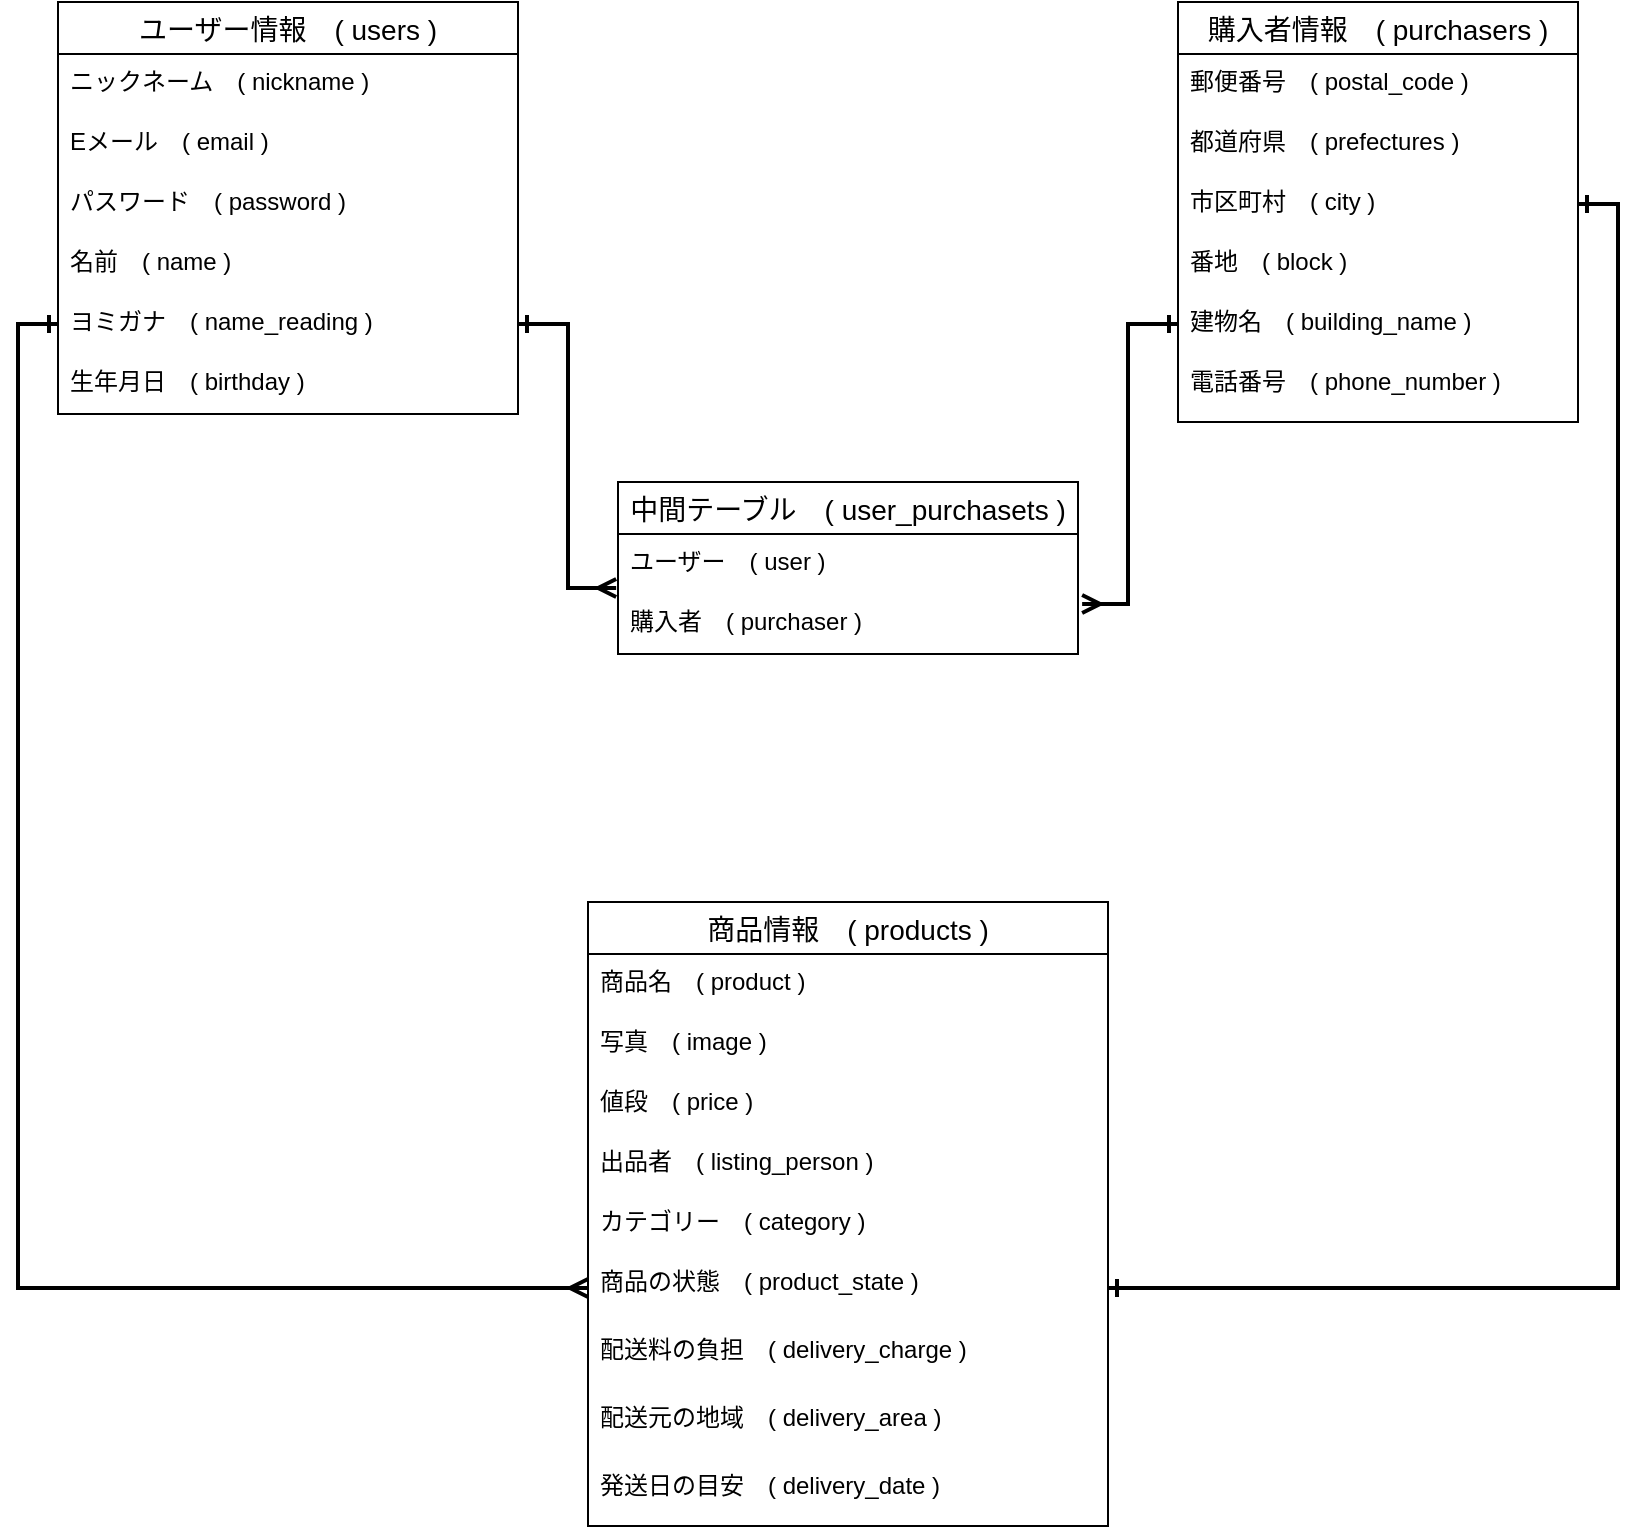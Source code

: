 <mxfile>
    <diagram id="LTrH68z4o0gROqTsFB9W" name="ページ1">
        <mxGraphModel dx="128" dy="777" grid="1" gridSize="10" guides="1" tooltips="1" connect="1" arrows="1" fold="1" page="1" pageScale="1" pageWidth="827" pageHeight="1169" math="0" shadow="0">
            <root>
                <mxCell id="0"/>
                <mxCell id="1" parent="0"/>
                <mxCell id="10" value="購入者情報　( purchasers )" style="swimlane;fontStyle=0;childLayout=stackLayout;horizontal=1;startSize=26;horizontalStack=0;resizeParent=1;resizeParentMax=0;resizeLast=0;collapsible=1;marginBottom=0;align=center;fontSize=14;" parent="1" vertex="1">
                    <mxGeometry x="600" y="20" width="200" height="210" as="geometry"/>
                </mxCell>
                <mxCell id="11" value="郵便番号　( postal_code )" style="text;strokeColor=none;fillColor=none;spacingLeft=4;spacingRight=4;overflow=hidden;rotatable=0;points=[[0,0.5],[1,0.5]];portConstraint=eastwest;fontSize=12;" parent="10" vertex="1">
                    <mxGeometry y="26" width="200" height="30" as="geometry"/>
                </mxCell>
                <mxCell id="12" value="都道府県　( prefectures )" style="text;strokeColor=none;fillColor=none;spacingLeft=4;spacingRight=4;overflow=hidden;rotatable=0;points=[[0,0.5],[1,0.5]];portConstraint=eastwest;fontSize=12;" parent="10" vertex="1">
                    <mxGeometry y="56" width="200" height="30" as="geometry"/>
                </mxCell>
                <mxCell id="19" value="市区町村　( city )" style="text;strokeColor=none;fillColor=none;spacingLeft=4;spacingRight=4;overflow=hidden;rotatable=0;points=[[0,0.5],[1,0.5]];portConstraint=eastwest;fontSize=12;" parent="10" vertex="1">
                    <mxGeometry y="86" width="200" height="30" as="geometry"/>
                </mxCell>
                <mxCell id="20" value="番地　( block )" style="text;strokeColor=none;fillColor=none;spacingLeft=4;spacingRight=4;overflow=hidden;rotatable=0;points=[[0,0.5],[1,0.5]];portConstraint=eastwest;fontSize=12;" parent="10" vertex="1">
                    <mxGeometry y="116" width="200" height="30" as="geometry"/>
                </mxCell>
                <mxCell id="21" value="建物名　( building_name )" style="text;strokeColor=none;fillColor=none;spacingLeft=4;spacingRight=4;overflow=hidden;rotatable=0;points=[[0,0.5],[1,0.5]];portConstraint=eastwest;fontSize=12;" parent="10" vertex="1">
                    <mxGeometry y="146" width="200" height="30" as="geometry"/>
                </mxCell>
                <mxCell id="18" value="電話番号　( phone_number )" style="text;strokeColor=none;fillColor=none;spacingLeft=4;spacingRight=4;overflow=hidden;rotatable=0;points=[[0,0.5],[1,0.5]];portConstraint=eastwest;fontSize=12;" parent="10" vertex="1">
                    <mxGeometry y="176" width="200" height="34" as="geometry"/>
                </mxCell>
                <mxCell id="22" value="商品情報　( products )" style="swimlane;fontStyle=0;childLayout=stackLayout;horizontal=1;startSize=26;horizontalStack=0;resizeParent=1;resizeParentMax=0;resizeLast=0;collapsible=1;marginBottom=0;align=center;fontSize=14;" parent="1" vertex="1">
                    <mxGeometry x="305" y="470" width="260" height="312" as="geometry"/>
                </mxCell>
                <mxCell id="23" value="商品名　( product )" style="text;strokeColor=none;fillColor=none;spacingLeft=4;spacingRight=4;overflow=hidden;rotatable=0;points=[[0,0.5],[1,0.5]];portConstraint=eastwest;fontSize=12;" parent="22" vertex="1">
                    <mxGeometry y="26" width="260" height="30" as="geometry"/>
                </mxCell>
                <mxCell id="24" value="写真　( image )" style="text;strokeColor=none;fillColor=none;spacingLeft=4;spacingRight=4;overflow=hidden;rotatable=0;points=[[0,0.5],[1,0.5]];portConstraint=eastwest;fontSize=12;" parent="22" vertex="1">
                    <mxGeometry y="56" width="260" height="30" as="geometry"/>
                </mxCell>
                <mxCell id="25" value="値段　( price )" style="text;strokeColor=none;fillColor=none;spacingLeft=4;spacingRight=4;overflow=hidden;rotatable=0;points=[[0,0.5],[1,0.5]];portConstraint=eastwest;fontSize=12;" parent="22" vertex="1">
                    <mxGeometry y="86" width="260" height="30" as="geometry"/>
                </mxCell>
                <mxCell id="26" value="出品者　( listing_person )" style="text;strokeColor=none;fillColor=none;spacingLeft=4;spacingRight=4;overflow=hidden;rotatable=0;points=[[0,0.5],[1,0.5]];portConstraint=eastwest;fontSize=12;" parent="22" vertex="1">
                    <mxGeometry y="116" width="260" height="30" as="geometry"/>
                </mxCell>
                <mxCell id="27" value="カテゴリー　( category )" style="text;strokeColor=none;fillColor=none;spacingLeft=4;spacingRight=4;overflow=hidden;rotatable=0;points=[[0,0.5],[1,0.5]];portConstraint=eastwest;fontSize=12;" parent="22" vertex="1">
                    <mxGeometry y="146" width="260" height="30" as="geometry"/>
                </mxCell>
                <mxCell id="28" value="商品の状態　( product_state )" style="text;strokeColor=none;fillColor=none;spacingLeft=4;spacingRight=4;overflow=hidden;rotatable=0;points=[[0,0.5],[1,0.5]];portConstraint=eastwest;fontSize=12;" parent="22" vertex="1">
                    <mxGeometry y="176" width="260" height="34" as="geometry"/>
                </mxCell>
                <mxCell id="29" value="配送料の負担　( delivery_charge )" style="text;strokeColor=none;fillColor=none;spacingLeft=4;spacingRight=4;overflow=hidden;rotatable=0;points=[[0,0.5],[1,0.5]];portConstraint=eastwest;fontSize=12;" parent="22" vertex="1">
                    <mxGeometry y="210" width="260" height="34" as="geometry"/>
                </mxCell>
                <mxCell id="30" value="配送元の地域　( delivery_area )" style="text;strokeColor=none;fillColor=none;spacingLeft=4;spacingRight=4;overflow=hidden;rotatable=0;points=[[0,0.5],[1,0.5]];portConstraint=eastwest;fontSize=12;" parent="22" vertex="1">
                    <mxGeometry y="244" width="260" height="34" as="geometry"/>
                </mxCell>
                <mxCell id="31" value="発送日の目安　( delivery_date )" style="text;strokeColor=none;fillColor=none;spacingLeft=4;spacingRight=4;overflow=hidden;rotatable=0;points=[[0,0.5],[1,0.5]];portConstraint=eastwest;fontSize=12;" parent="22" vertex="1">
                    <mxGeometry y="278" width="260" height="34" as="geometry"/>
                </mxCell>
                <mxCell id="50" style="edgeStyle=orthogonalEdgeStyle;rounded=0;orthogonalLoop=1;jettySize=auto;html=1;exitX=1;exitY=0.5;exitDx=0;exitDy=0;" parent="22" source="26" target="26" edge="1">
                    <mxGeometry relative="1" as="geometry"/>
                </mxCell>
                <mxCell id="32" value="ユーザー情報　( users )" style="swimlane;fontStyle=0;childLayout=stackLayout;horizontal=1;startSize=26;horizontalStack=0;resizeParent=1;resizeParentMax=0;resizeLast=0;collapsible=1;marginBottom=0;align=center;fontSize=14;" parent="1" vertex="1">
                    <mxGeometry x="40" y="20" width="230" height="206" as="geometry"/>
                </mxCell>
                <mxCell id="33" value="ニックネーム　( nickname )" style="text;strokeColor=none;fillColor=none;spacingLeft=4;spacingRight=4;overflow=hidden;rotatable=0;points=[[0,0.5],[1,0.5]];portConstraint=eastwest;fontSize=12;" parent="32" vertex="1">
                    <mxGeometry y="26" width="230" height="30" as="geometry"/>
                </mxCell>
                <mxCell id="34" value="Eメール　( email )" style="text;strokeColor=none;fillColor=none;spacingLeft=4;spacingRight=4;overflow=hidden;rotatable=0;points=[[0,0.5],[1,0.5]];portConstraint=eastwest;fontSize=12;" parent="32" vertex="1">
                    <mxGeometry y="56" width="230" height="30" as="geometry"/>
                </mxCell>
                <mxCell id="35" value="パスワード　( password )" style="text;strokeColor=none;fillColor=none;spacingLeft=4;spacingRight=4;overflow=hidden;rotatable=0;points=[[0,0.5],[1,0.5]];portConstraint=eastwest;fontSize=12;" parent="32" vertex="1">
                    <mxGeometry y="86" width="230" height="30" as="geometry"/>
                </mxCell>
                <mxCell id="36" value="名前　( name )" style="text;strokeColor=none;fillColor=none;spacingLeft=4;spacingRight=4;overflow=hidden;rotatable=0;points=[[0,0.5],[1,0.5]];portConstraint=eastwest;fontSize=12;" parent="32" vertex="1">
                    <mxGeometry y="116" width="230" height="30" as="geometry"/>
                </mxCell>
                <mxCell id="37" value="ヨミガナ　( name_reading )" style="text;strokeColor=none;fillColor=none;spacingLeft=4;spacingRight=4;overflow=hidden;rotatable=0;points=[[0,0.5],[1,0.5]];portConstraint=eastwest;fontSize=12;" parent="32" vertex="1">
                    <mxGeometry y="146" width="230" height="30" as="geometry"/>
                </mxCell>
                <mxCell id="38" value="生年月日　( birthday )" style="text;strokeColor=none;fillColor=none;spacingLeft=4;spacingRight=4;overflow=hidden;rotatable=0;points=[[0,0.5],[1,0.5]];portConstraint=eastwest;fontSize=12;" parent="32" vertex="1">
                    <mxGeometry y="176" width="230" height="30" as="geometry"/>
                </mxCell>
                <mxCell id="52" style="edgeStyle=orthogonalEdgeStyle;rounded=0;orthogonalLoop=1;jettySize=auto;html=1;exitX=1;exitY=0.5;exitDx=0;exitDy=0;startArrow=ERone;startFill=0;endArrow=ERone;endFill=0;strokeWidth=2;" parent="1" source="19" target="28" edge="1">
                    <mxGeometry relative="1" as="geometry"/>
                </mxCell>
                <mxCell id="54" value="中間テーブル　( user_purchasets )" style="swimlane;fontStyle=0;childLayout=stackLayout;horizontal=1;startSize=26;horizontalStack=0;resizeParent=1;resizeParentMax=0;resizeLast=0;collapsible=1;marginBottom=0;align=center;fontSize=14;" parent="1" vertex="1">
                    <mxGeometry x="320" y="260" width="230" height="86" as="geometry"/>
                </mxCell>
                <mxCell id="56" value="ユーザー　( user )" style="text;strokeColor=none;fillColor=none;spacingLeft=4;spacingRight=4;overflow=hidden;rotatable=0;points=[[0,0.5],[1,0.5]];portConstraint=eastwest;fontSize=12;" parent="54" vertex="1">
                    <mxGeometry y="26" width="230" height="30" as="geometry"/>
                </mxCell>
                <mxCell id="57" value="購入者　( purchaser )" style="text;strokeColor=none;fillColor=none;spacingLeft=4;spacingRight=4;overflow=hidden;rotatable=0;points=[[0,0.5],[1,0.5]];portConstraint=eastwest;fontSize=12;" parent="54" vertex="1">
                    <mxGeometry y="56" width="230" height="30" as="geometry"/>
                </mxCell>
                <mxCell id="58" style="edgeStyle=orthogonalEdgeStyle;rounded=0;orthogonalLoop=1;jettySize=auto;html=1;exitX=0;exitY=0.5;exitDx=0;exitDy=0;entryX=0;entryY=0.5;entryDx=0;entryDy=0;endArrow=ERmany;endFill=0;startArrow=ERone;startFill=0;strokeWidth=2;" parent="1" source="37" target="28" edge="1">
                    <mxGeometry relative="1" as="geometry"/>
                </mxCell>
                <mxCell id="59" style="edgeStyle=orthogonalEdgeStyle;rounded=0;orthogonalLoop=1;jettySize=auto;html=1;exitX=1;exitY=0.5;exitDx=0;exitDy=0;entryX=-0.004;entryY=-0.1;entryDx=0;entryDy=0;entryPerimeter=0;startArrow=ERone;startFill=0;endArrow=ERmany;endFill=0;strokeWidth=2;" parent="1" source="37" target="57" edge="1">
                    <mxGeometry relative="1" as="geometry"/>
                </mxCell>
                <mxCell id="60" style="edgeStyle=orthogonalEdgeStyle;rounded=0;orthogonalLoop=1;jettySize=auto;html=1;exitX=1.009;exitY=1.167;exitDx=0;exitDy=0;entryX=0;entryY=0.5;entryDx=0;entryDy=0;startArrow=ERmany;startFill=0;endArrow=ERone;endFill=0;strokeWidth=2;exitPerimeter=0;" parent="1" source="56" target="21" edge="1">
                    <mxGeometry relative="1" as="geometry"/>
                </mxCell>
            </root>
        </mxGraphModel>
    </diagram>
</mxfile>